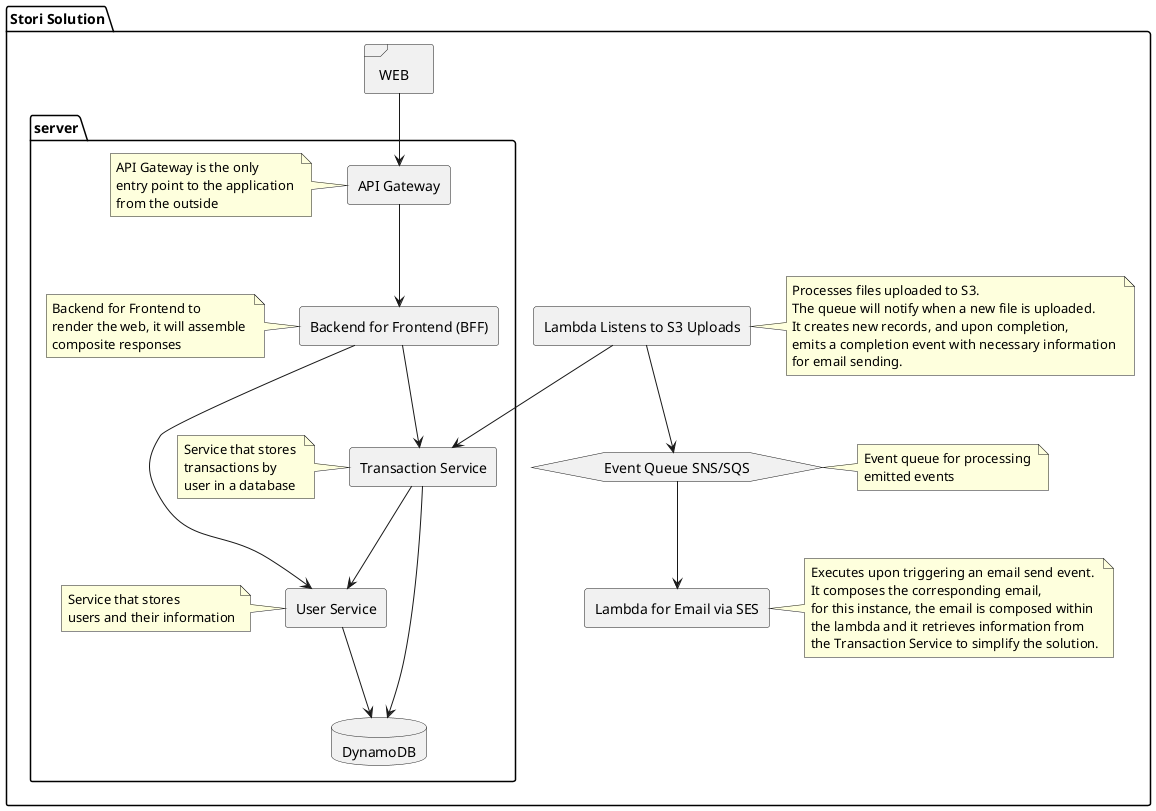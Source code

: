 @startuml
package "Stori Solution" {

  frame WEB
  rectangle "Lambda Listens to S3 Uploads" as LBD_S3

  rectangle "Lambda for Email via SES" as LBD_SES


  hexagon "Event Queue SNS/SQS" as EQ_SQS

  package server {
    rectangle "Transaction Service" as TS
    rectangle "User Service" as US
    rectangle "API Gateway" as AG
    rectangle "Backend for Frontend (BFF)" as BFF
    database "DynamoDB" as DB

    note left of (AG)
      API Gateway is the only 
      entry point to the application 
      from the outside
    end note

    note left of (BFF)
      Backend for Frontend to 
      render the web, it will assemble 
      composite responses 
    end note

    note left of (TS)
      Service that stores 
      transactions by 
      user in a database 
    end note

    note left of (US)
      Service that stores 
      users and their information
    end note
  }

  note right of (EQ_SQS)
    Event queue for processing 
    emitted events
  end note

  note right of (LBD_S3)
    Processes files uploaded to S3. 
    The queue will notify when a new file is uploaded. 
    It creates new records, and upon completion, 
    emits a completion event with necessary information 
    for email sending.
  end note

  note right of (LBD_SES)
    Executes upon triggering an email send event. 
    It composes the corresponding email, 
    for this instance, the email is composed within 
    the lambda and it retrieves information from  
    the Transaction Service to simplify the solution.
  end note

  WEB --> AG
  AG --> BFF
  BFF --> US
  BFF --> TS
  LBD_S3 --> TS
  TS --> DB
  US --> DB
  TS --> US
  LBD_S3 --> EQ_SQS
  EQ_SQS --> LBD_SES

}
@enduml
